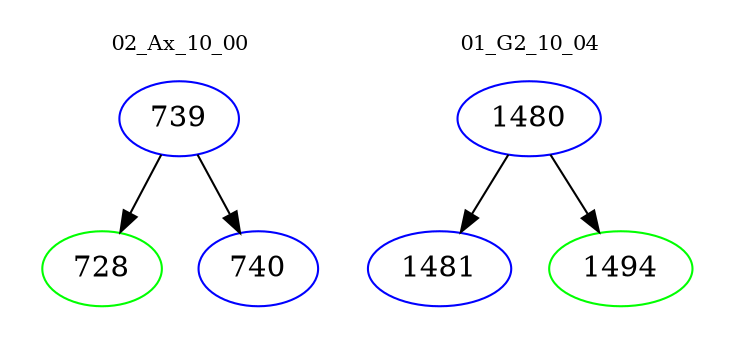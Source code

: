 digraph{
subgraph cluster_0 {
color = white
label = "02_Ax_10_00";
fontsize=10;
T0_739 [label="739", color="blue"]
T0_739 -> T0_728 [color="black"]
T0_728 [label="728", color="green"]
T0_739 -> T0_740 [color="black"]
T0_740 [label="740", color="blue"]
}
subgraph cluster_1 {
color = white
label = "01_G2_10_04";
fontsize=10;
T1_1480 [label="1480", color="blue"]
T1_1480 -> T1_1481 [color="black"]
T1_1481 [label="1481", color="blue"]
T1_1480 -> T1_1494 [color="black"]
T1_1494 [label="1494", color="green"]
}
}
